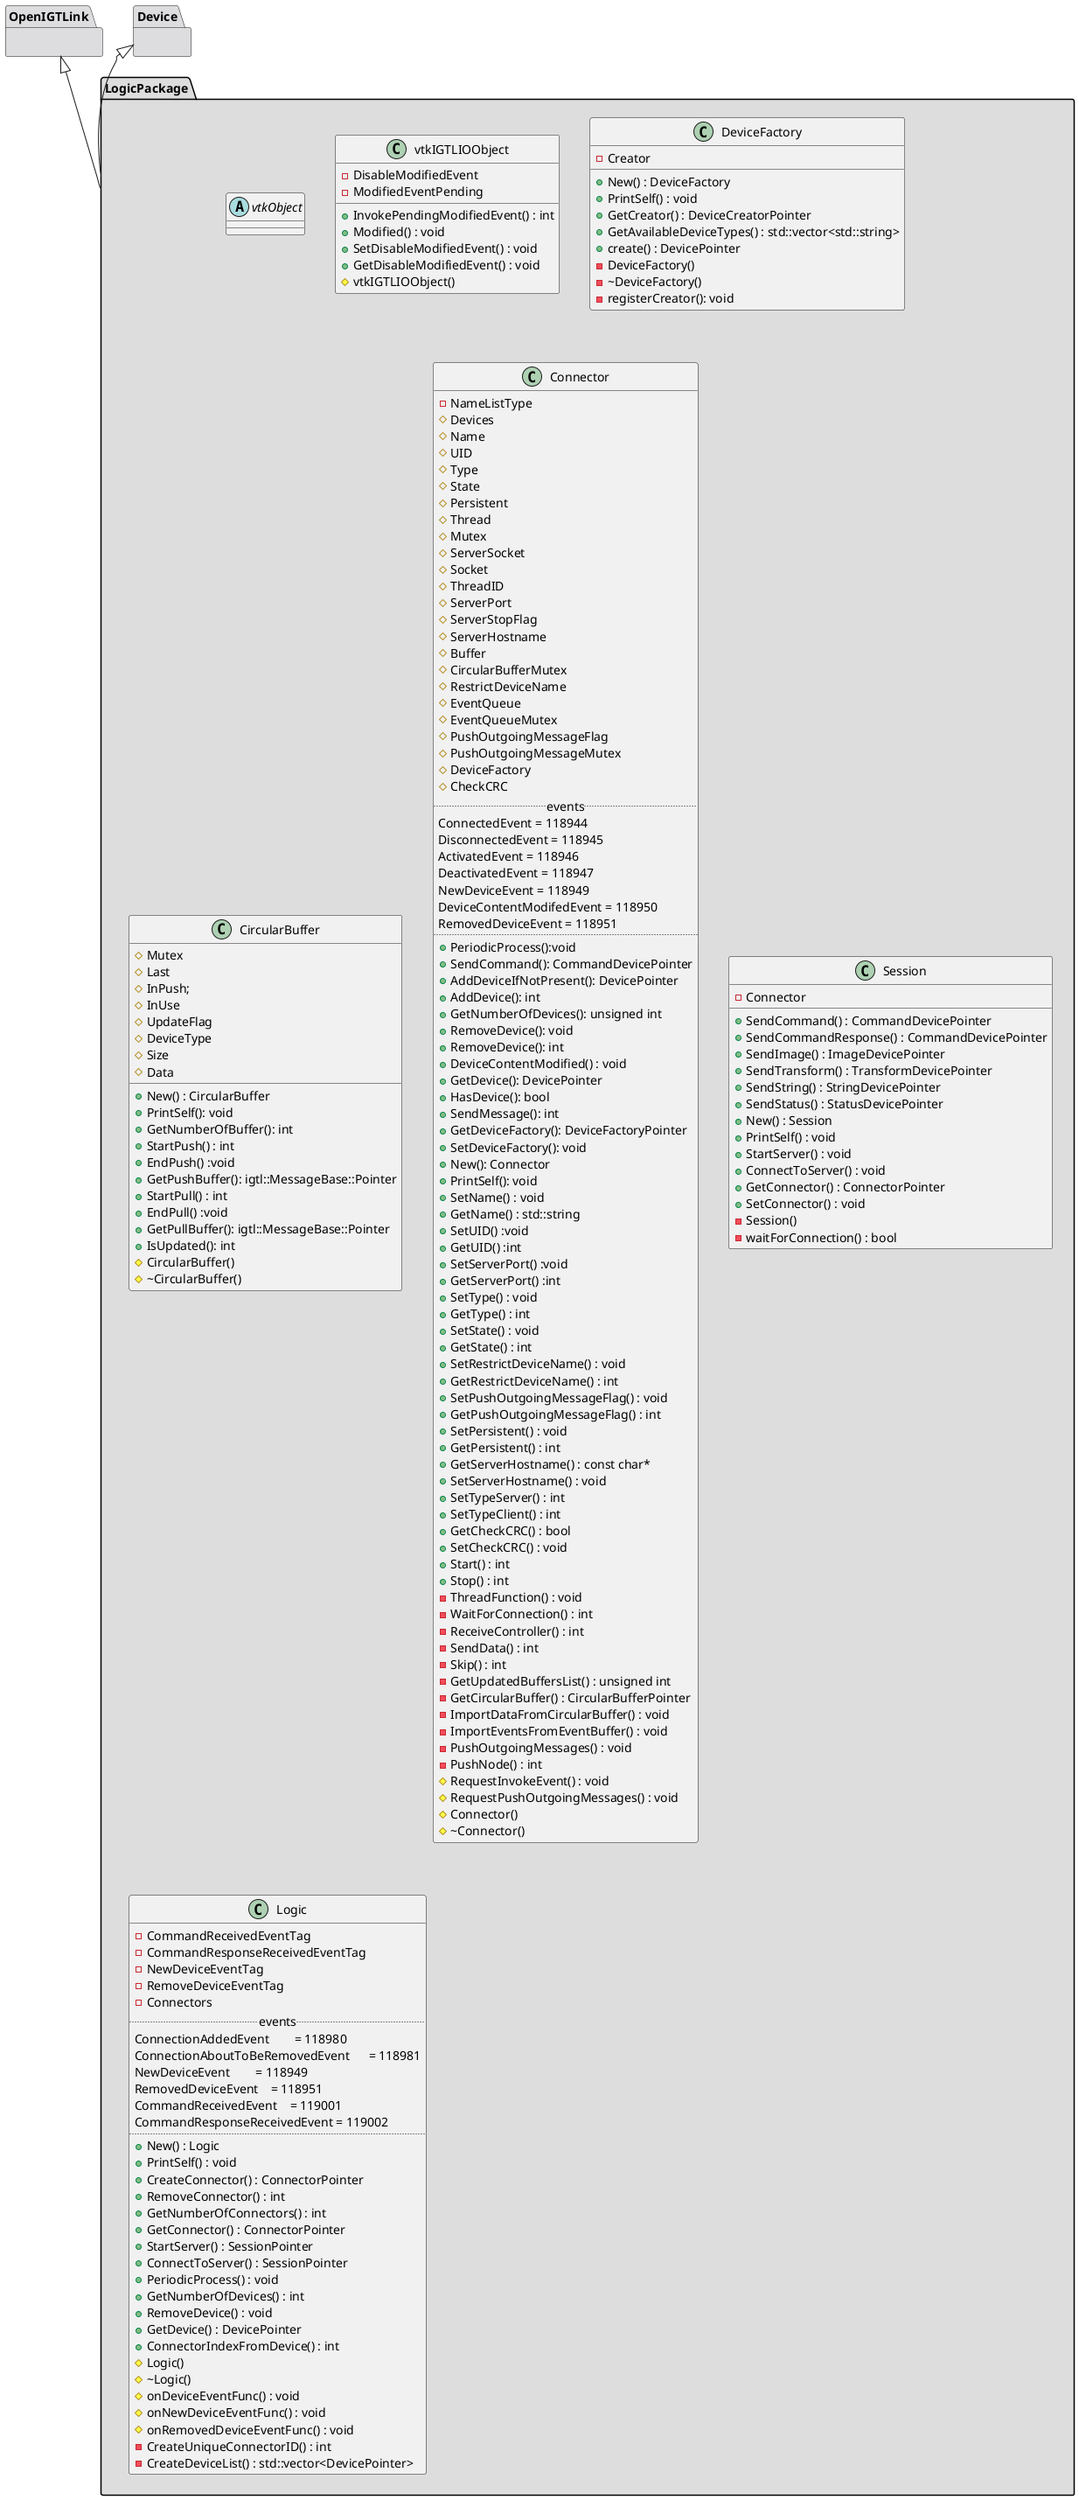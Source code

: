@startuml
package "OpenIGTLink"  #DDDDDF {
}
package "Device"  #DDDDDF {
}
package "LogicPackage" #DDDDDD {
  abstract class vtkObject {
	}
  
  class vtkIGTLIOObject {
    +InvokePendingModifiedEvent() : int
    +Modified() : void
    +SetDisableModifiedEvent() : void
    +GetDisableModifiedEvent() : void
    #vtkIGTLIOObject()
    -DisableModifiedEvent
    -ModifiedEventPending
  }
  class DeviceFactory {
    +New() : DeviceFactory
    +PrintSelf() : void
    +GetCreator() : DeviceCreatorPointer
    +GetAvailableDeviceTypes() : std::vector<std::string>
    +create() : DevicePointer
    -DeviceFactory()
    -~DeviceFactory()
    -registerCreator(): void
    -Creator 
  }
  class CircularBuffer{
    +New() : CircularBuffer
    +PrintSelf(): void
    +GetNumberOfBuffer(): int
    +StartPush() : int
    +EndPush() :void
    +GetPushBuffer(): igtl::MessageBase::Pointer
    +StartPull() : int
    +EndPull() :void
    +GetPullBuffer(): igtl::MessageBase::Pointer
    +IsUpdated(): int
    #CircularBuffer()
    #~CircularBuffer()
    #Mutex
    #Last   
    #InPush;  
    #InUse    
    #UpdateFlag
    #DeviceType
    #Size
    #Data
  }
  class Connector{
   -NameListType 
   #Devices
   #Name
   #UID
   #Type
   #State
   #Persistent
   #Thread
   #Mutex
   #ServerSocket
   #Socket
   #ThreadID
   #ServerPort
   #ServerStopFlag
   #ServerHostname
   #Buffer
   #CircularBufferMutex
   #RestrictDeviceName
   #EventQueue
   #EventQueueMutex
   #PushOutgoingMessageFlag
   #PushOutgoingMessageMutex
   #DeviceFactory
   #CheckCRC
   ..events..
    ConnectedEvent = 118944
    DisconnectedEvent = 118945
    ActivatedEvent = 118946
    DeactivatedEvent = 118947
    NewDeviceEvent = 118949    
    DeviceContentModifedEvent = 118950
    RemovedDeviceEvent = 118951
   ..
   +PeriodicProcess():void
   +SendCommand(): CommandDevicePointer
   +AddDeviceIfNotPresent(): DevicePointer
   +AddDevice(): int
   +GetNumberOfDevices(): unsigned int
   +RemoveDevice(): void
   +RemoveDevice(): int
   +DeviceContentModified() : void
   +GetDevice(): DevicePointer
   +HasDevice(): bool
   +SendMessage(): int
   +GetDeviceFactory(): DeviceFactoryPointer
   +SetDeviceFactory(): void
   +New(): Connector
   +PrintSelf(): void
   +SetName() : void
   +GetName() : std::string
   +SetUID() :void
   +GetUID() :int
   +SetServerPort() :void
   +GetServerPort() :int
   +SetType() : void
   +GetType() : int
   +SetState() : void
   +GetState() : int
   +SetRestrictDeviceName() : void
   +GetRestrictDeviceName() : int
   +SetPushOutgoingMessageFlag() : void
   +GetPushOutgoingMessageFlag() : int
   +SetPersistent() : void
   +GetPersistent() : int
   +GetServerHostname() : const char* 
   +SetServerHostname() : void
   +SetTypeServer() : int
   +SetTypeClient() : int
   +GetCheckCRC() : bool
   +SetCheckCRC() : void
   +Start() : int
   +Stop() : int
   -ThreadFunction() : void
   -WaitForConnection() : int
   -ReceiveController() : int
   -SendData() : int
   -Skip() : int
   -GetUpdatedBuffersList() : unsigned int
   -GetCircularBuffer() : CircularBufferPointer
   -ImportDataFromCircularBuffer() : void
   -ImportEventsFromEventBuffer() : void
   -PushOutgoingMessages() : void
   -PushNode() : int
   #RequestInvokeEvent() : void
   #RequestPushOutgoingMessages() : void
   #Connector()
   #~Connector()
  }
	
	class Session{
		+SendCommand() : CommandDevicePointer
		+SendCommandResponse() : CommandDevicePointer
		+SendImage() : ImageDevicePointer
		+SendTransform() : TransformDevicePointer
		+SendString() : StringDevicePointer
		+SendStatus() : StatusDevicePointer
		+New() : Session
		+PrintSelf() : void
		+StartServer() : void
		+ConnectToServer() : void
		+GetConnector() : ConnectorPointer
		+SetConnector() : void
		-Session()
		-Connector
		-waitForConnection() : bool
	}
	
	class Logic {
		-CommandReceivedEventTag
		-CommandResponseReceivedEventTag
		-NewDeviceEventTag
		-RemoveDeviceEventTag
		-Connectors
		..events..
		ConnectionAddedEvent        = 118980 
		ConnectionAboutToBeRemovedEvent      = 118981
		NewDeviceEvent        = 118949
		RemovedDeviceEvent    = 118951
		CommandReceivedEvent    = 119001
		CommandResponseReceivedEvent = 119002
		..
		+New() : Logic
		+PrintSelf() : void
		+CreateConnector() : ConnectorPointer
		+RemoveConnector() : int
		+GetNumberOfConnectors() : int
		+GetConnector() : ConnectorPointer
		+StartServer() : SessionPointer
		+ConnectToServer() : SessionPointer
		+PeriodicProcess() : void
		+GetNumberOfDevices() : int
		+RemoveDevice() : void
		+GetDevice() : DevicePointer
		+ConnectorIndexFromDevice() : int
		#Logic()
		#~Logic()
		#onDeviceEventFunc() : void
		#onNewDeviceEventFunc() : void
		#onRemovedDeviceEventFunc() : void
		-CreateUniqueConnectorID() : int
		-CreateDeviceList() : std::vector<DevicePointer>
	}
}
"OpenIGTLink" <|-- "LogicPackage"
"Device" <|-- "LogicPackage"
@enduml